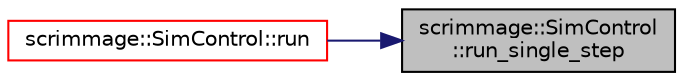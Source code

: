 digraph "scrimmage::SimControl::run_single_step"
{
 // LATEX_PDF_SIZE
  edge [fontname="Helvetica",fontsize="10",labelfontname="Helvetica",labelfontsize="10"];
  node [fontname="Helvetica",fontsize="10",shape=record];
  rankdir="RL";
  Node1 [label="scrimmage::SimControl\l::run_single_step",height=0.2,width=0.4,color="black", fillcolor="grey75", style="filled", fontcolor="black",tooltip="Runs the scrimmage simulation by a single time step."];
  Node1 -> Node2 [dir="back",color="midnightblue",fontsize="10",style="solid",fontname="Helvetica"];
  Node2 [label="scrimmage::SimControl::run",height=0.2,width=0.4,color="red", fillcolor="white", style="filled",URL="$classscrimmage_1_1SimControl.html#ad39e6609b7da388cd2f2004c3517ddc4",tooltip="Runs the scrimmage simulation in the current thread."];
}
